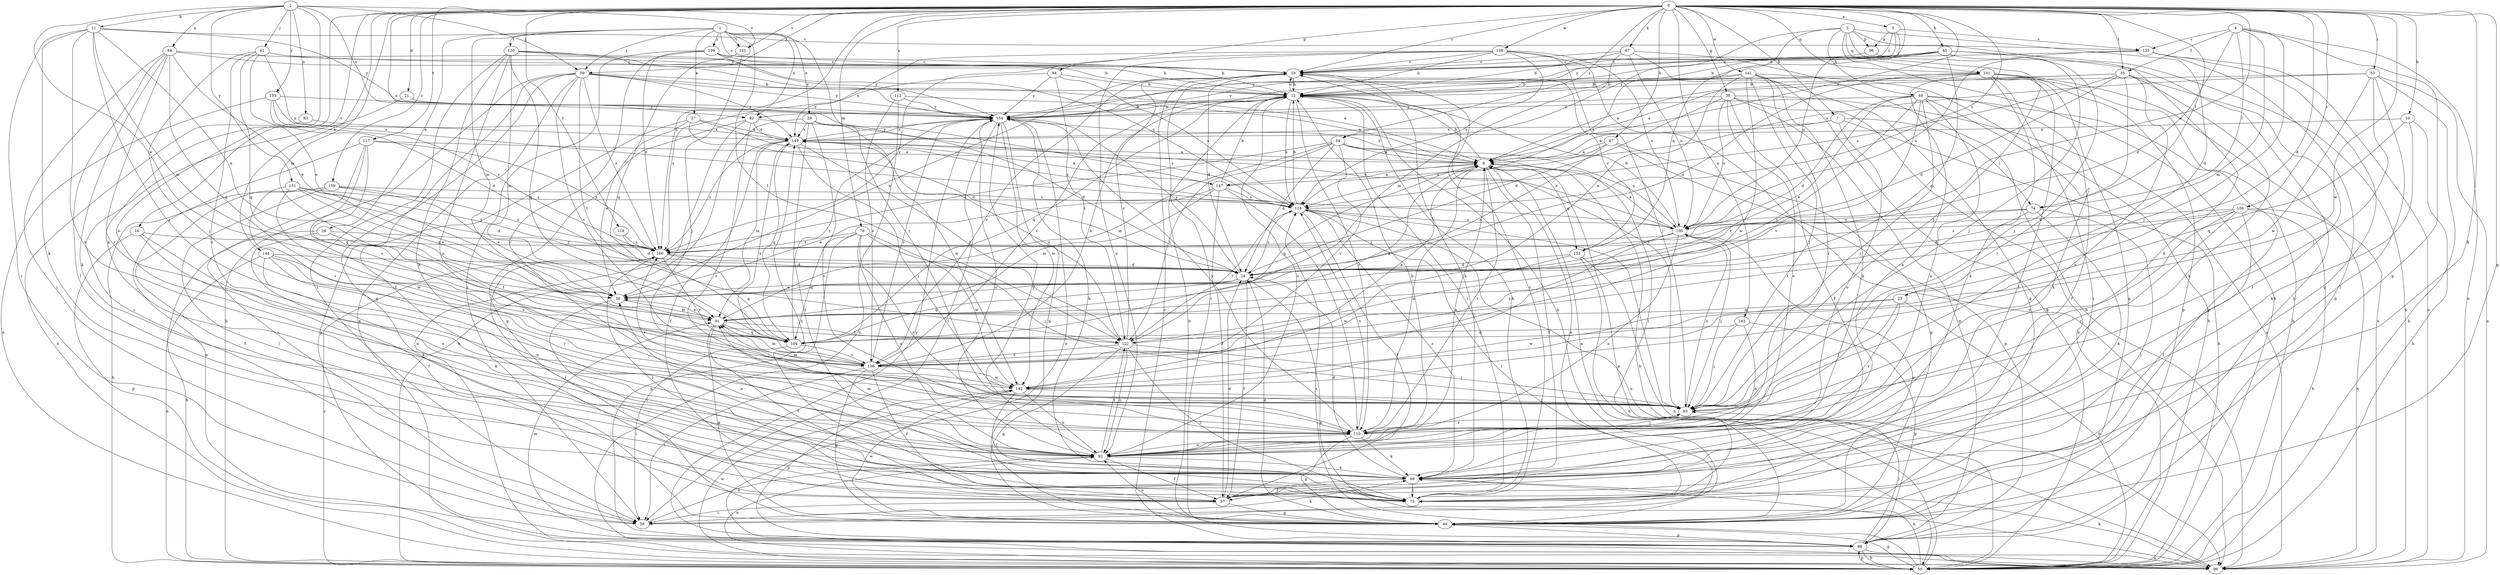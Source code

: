 strict digraph  {
0;
1;
2;
3;
4;
5;
6;
7;
10;
11;
12;
16;
18;
21;
23;
24;
26;
27;
29;
30;
35;
37;
38;
44;
45;
47;
49;
50;
53;
54;
56;
59;
61;
63;
67;
69;
74;
75;
76;
81;
82;
83;
84;
86;
92;
94;
96;
98;
101;
103;
104;
108;
109;
110;
112;
116;
117;
118;
120;
122;
130;
131;
135;
136;
138;
141;
142;
143;
144;
147;
149;
151;
153;
154;
159;
160;
0 -> 5  [label=a];
0 -> 6  [label=a];
0 -> 7  [label=b];
0 -> 10  [label=b];
0 -> 16  [label=c];
0 -> 18  [label=c];
0 -> 21  [label=d];
0 -> 23  [label=d];
0 -> 35  [label=f];
0 -> 38  [label=g];
0 -> 44  [label=g];
0 -> 45  [label=h];
0 -> 47  [label=h];
0 -> 53  [label=i];
0 -> 54  [label=i];
0 -> 59  [label=j];
0 -> 67  [label=k];
0 -> 69  [label=k];
0 -> 74  [label=l];
0 -> 76  [label=m];
0 -> 81  [label=m];
0 -> 82  [label=n];
0 -> 92  [label=o];
0 -> 94  [label=p];
0 -> 101  [label=q];
0 -> 108  [label=r];
0 -> 112  [label=s];
0 -> 116  [label=s];
0 -> 117  [label=t];
0 -> 118  [label=t];
0 -> 130  [label=u];
0 -> 131  [label=v];
0 -> 138  [label=w];
0 -> 141  [label=w];
0 -> 142  [label=w];
0 -> 143  [label=x];
0 -> 144  [label=x];
0 -> 147  [label=x];
0 -> 159  [label=z];
0 -> 160  [label=z];
1 -> 18  [label=c];
1 -> 26  [label=e];
1 -> 27  [label=e];
1 -> 29  [label=e];
1 -> 59  [label=j];
1 -> 81  [label=m];
1 -> 82  [label=n];
1 -> 109  [label=r];
1 -> 110  [label=r];
1 -> 120  [label=t];
1 -> 122  [label=t];
1 -> 131  [label=v];
2 -> 11  [label=b];
2 -> 30  [label=e];
2 -> 59  [label=j];
2 -> 61  [label=j];
2 -> 69  [label=k];
2 -> 82  [label=n];
2 -> 83  [label=n];
2 -> 84  [label=n];
2 -> 131  [label=v];
2 -> 151  [label=y];
2 -> 153  [label=y];
3 -> 23  [label=d];
3 -> 49  [label=h];
3 -> 50  [label=h];
3 -> 54  [label=i];
3 -> 63  [label=j];
3 -> 69  [label=k];
3 -> 96  [label=p];
3 -> 101  [label=q];
3 -> 103  [label=q];
4 -> 24  [label=d];
4 -> 35  [label=f];
4 -> 44  [label=g];
4 -> 63  [label=j];
4 -> 74  [label=l];
4 -> 81  [label=m];
4 -> 86  [label=n];
4 -> 135  [label=v];
5 -> 18  [label=c];
5 -> 96  [label=p];
5 -> 130  [label=u];
5 -> 135  [label=v];
5 -> 154  [label=y];
6 -> 12  [label=b];
6 -> 37  [label=f];
6 -> 50  [label=h];
6 -> 103  [label=q];
6 -> 104  [label=q];
6 -> 110  [label=r];
6 -> 147  [label=x];
6 -> 154  [label=y];
7 -> 6  [label=a];
7 -> 50  [label=h];
7 -> 74  [label=l];
7 -> 92  [label=o];
7 -> 149  [label=x];
10 -> 50  [label=h];
10 -> 69  [label=k];
10 -> 104  [label=q];
10 -> 149  [label=x];
11 -> 30  [label=e];
11 -> 56  [label=i];
11 -> 63  [label=j];
11 -> 69  [label=k];
11 -> 81  [label=m];
11 -> 92  [label=o];
11 -> 135  [label=v];
11 -> 154  [label=y];
12 -> 18  [label=c];
12 -> 75  [label=l];
12 -> 92  [label=o];
12 -> 104  [label=q];
12 -> 110  [label=r];
12 -> 116  [label=s];
12 -> 136  [label=v];
12 -> 154  [label=y];
16 -> 69  [label=k];
16 -> 92  [label=o];
16 -> 98  [label=p];
16 -> 160  [label=z];
18 -> 12  [label=b];
18 -> 24  [label=d];
18 -> 30  [label=e];
18 -> 69  [label=k];
18 -> 136  [label=v];
21 -> 56  [label=i];
21 -> 154  [label=y];
23 -> 50  [label=h];
23 -> 63  [label=j];
23 -> 81  [label=m];
23 -> 110  [label=r];
23 -> 142  [label=w];
24 -> 30  [label=e];
24 -> 37  [label=f];
24 -> 86  [label=n];
24 -> 104  [label=q];
24 -> 116  [label=s];
24 -> 154  [label=y];
26 -> 37  [label=f];
26 -> 50  [label=h];
26 -> 122  [label=t];
26 -> 160  [label=z];
27 -> 24  [label=d];
27 -> 30  [label=e];
27 -> 98  [label=p];
27 -> 130  [label=u];
27 -> 149  [label=x];
29 -> 24  [label=d];
29 -> 50  [label=h];
29 -> 75  [label=l];
29 -> 110  [label=r];
29 -> 142  [label=w];
29 -> 149  [label=x];
30 -> 75  [label=l];
30 -> 81  [label=m];
35 -> 6  [label=a];
35 -> 12  [label=b];
35 -> 24  [label=d];
35 -> 69  [label=k];
35 -> 75  [label=l];
35 -> 92  [label=o];
35 -> 110  [label=r];
35 -> 116  [label=s];
37 -> 24  [label=d];
37 -> 44  [label=g];
37 -> 56  [label=i];
38 -> 24  [label=d];
38 -> 37  [label=f];
38 -> 50  [label=h];
38 -> 86  [label=n];
38 -> 92  [label=o];
38 -> 98  [label=p];
38 -> 130  [label=u];
38 -> 154  [label=y];
44 -> 6  [label=a];
44 -> 12  [label=b];
44 -> 18  [label=c];
44 -> 24  [label=d];
44 -> 92  [label=o];
44 -> 98  [label=p];
44 -> 130  [label=u];
44 -> 142  [label=w];
45 -> 12  [label=b];
45 -> 18  [label=c];
45 -> 63  [label=j];
45 -> 81  [label=m];
45 -> 86  [label=n];
45 -> 98  [label=p];
45 -> 116  [label=s];
45 -> 154  [label=y];
47 -> 6  [label=a];
47 -> 30  [label=e];
47 -> 44  [label=g];
47 -> 98  [label=p];
47 -> 116  [label=s];
49 -> 24  [label=d];
49 -> 30  [label=e];
49 -> 37  [label=f];
49 -> 44  [label=g];
49 -> 63  [label=j];
49 -> 69  [label=k];
49 -> 92  [label=o];
49 -> 122  [label=t];
49 -> 136  [label=v];
49 -> 154  [label=y];
50 -> 6  [label=a];
50 -> 44  [label=g];
50 -> 69  [label=k];
50 -> 92  [label=o];
50 -> 98  [label=p];
50 -> 116  [label=s];
50 -> 142  [label=w];
50 -> 160  [label=z];
53 -> 6  [label=a];
53 -> 12  [label=b];
53 -> 50  [label=h];
53 -> 63  [label=j];
53 -> 75  [label=l];
53 -> 86  [label=n];
53 -> 142  [label=w];
54 -> 6  [label=a];
54 -> 24  [label=d];
54 -> 75  [label=l];
54 -> 81  [label=m];
54 -> 122  [label=t];
54 -> 130  [label=u];
54 -> 136  [label=v];
54 -> 160  [label=z];
56 -> 69  [label=k];
56 -> 92  [label=o];
59 -> 6  [label=a];
59 -> 12  [label=b];
59 -> 37  [label=f];
59 -> 44  [label=g];
59 -> 50  [label=h];
59 -> 86  [label=n];
59 -> 122  [label=t];
59 -> 136  [label=v];
59 -> 149  [label=x];
59 -> 154  [label=y];
59 -> 160  [label=z];
61 -> 12  [label=b];
61 -> 18  [label=c];
61 -> 30  [label=e];
61 -> 63  [label=j];
61 -> 104  [label=q];
61 -> 110  [label=r];
61 -> 116  [label=s];
63 -> 18  [label=c];
63 -> 110  [label=r];
63 -> 130  [label=u];
63 -> 160  [label=z];
67 -> 12  [label=b];
67 -> 18  [label=c];
67 -> 50  [label=h];
67 -> 81  [label=m];
67 -> 86  [label=n];
67 -> 130  [label=u];
69 -> 24  [label=d];
69 -> 30  [label=e];
69 -> 37  [label=f];
69 -> 75  [label=l];
69 -> 116  [label=s];
74 -> 24  [label=d];
74 -> 69  [label=k];
74 -> 75  [label=l];
74 -> 130  [label=u];
74 -> 160  [label=z];
75 -> 6  [label=a];
75 -> 12  [label=b];
75 -> 18  [label=c];
75 -> 149  [label=x];
75 -> 160  [label=z];
76 -> 63  [label=j];
76 -> 92  [label=o];
76 -> 98  [label=p];
76 -> 104  [label=q];
76 -> 110  [label=r];
76 -> 142  [label=w];
76 -> 160  [label=z];
81 -> 30  [label=e];
81 -> 37  [label=f];
81 -> 44  [label=g];
81 -> 104  [label=q];
81 -> 122  [label=t];
82 -> 44  [label=g];
82 -> 86  [label=n];
82 -> 110  [label=r];
82 -> 116  [label=s];
82 -> 149  [label=x];
83 -> 86  [label=n];
83 -> 149  [label=x];
84 -> 12  [label=b];
84 -> 18  [label=c];
84 -> 30  [label=e];
84 -> 56  [label=i];
84 -> 69  [label=k];
84 -> 75  [label=l];
84 -> 104  [label=q];
84 -> 110  [label=r];
86 -> 69  [label=k];
86 -> 154  [label=y];
92 -> 6  [label=a];
92 -> 12  [label=b];
92 -> 37  [label=f];
92 -> 69  [label=k];
92 -> 81  [label=m];
92 -> 122  [label=t];
92 -> 154  [label=y];
94 -> 12  [label=b];
94 -> 116  [label=s];
94 -> 122  [label=t];
94 -> 154  [label=y];
94 -> 160  [label=z];
96 -> 18  [label=c];
96 -> 63  [label=j];
98 -> 12  [label=b];
98 -> 18  [label=c];
98 -> 50  [label=h];
98 -> 63  [label=j];
98 -> 81  [label=m];
98 -> 86  [label=n];
98 -> 154  [label=y];
101 -> 6  [label=a];
101 -> 12  [label=b];
101 -> 24  [label=d];
101 -> 44  [label=g];
101 -> 50  [label=h];
101 -> 56  [label=i];
101 -> 69  [label=k];
101 -> 75  [label=l];
101 -> 86  [label=n];
101 -> 92  [label=o];
101 -> 98  [label=p];
103 -> 18  [label=c];
103 -> 24  [label=d];
103 -> 50  [label=h];
103 -> 86  [label=n];
103 -> 142  [label=w];
104 -> 56  [label=i];
104 -> 136  [label=v];
104 -> 154  [label=y];
108 -> 37  [label=f];
108 -> 50  [label=h];
108 -> 63  [label=j];
108 -> 86  [label=n];
108 -> 110  [label=r];
108 -> 122  [label=t];
108 -> 130  [label=u];
108 -> 160  [label=z];
109 -> 12  [label=b];
109 -> 18  [label=c];
109 -> 56  [label=i];
109 -> 110  [label=r];
109 -> 154  [label=y];
109 -> 160  [label=z];
110 -> 6  [label=a];
110 -> 44  [label=g];
110 -> 63  [label=j];
110 -> 69  [label=k];
110 -> 92  [label=o];
110 -> 116  [label=s];
110 -> 154  [label=y];
112 -> 6  [label=a];
112 -> 86  [label=n];
112 -> 136  [label=v];
112 -> 154  [label=y];
116 -> 12  [label=b];
116 -> 37  [label=f];
116 -> 56  [label=i];
116 -> 63  [label=j];
116 -> 86  [label=n];
116 -> 122  [label=t];
116 -> 130  [label=u];
117 -> 6  [label=a];
117 -> 56  [label=i];
117 -> 86  [label=n];
117 -> 104  [label=q];
117 -> 136  [label=v];
117 -> 160  [label=z];
118 -> 24  [label=d];
118 -> 160  [label=z];
120 -> 18  [label=c];
120 -> 56  [label=i];
120 -> 69  [label=k];
120 -> 81  [label=m];
120 -> 92  [label=o];
120 -> 104  [label=q];
120 -> 116  [label=s];
120 -> 154  [label=y];
122 -> 6  [label=a];
122 -> 18  [label=c];
122 -> 44  [label=g];
122 -> 63  [label=j];
122 -> 75  [label=l];
122 -> 92  [label=o];
122 -> 136  [label=v];
122 -> 149  [label=x];
130 -> 6  [label=a];
130 -> 12  [label=b];
130 -> 63  [label=j];
130 -> 92  [label=o];
130 -> 136  [label=v];
130 -> 160  [label=z];
131 -> 63  [label=j];
131 -> 104  [label=q];
135 -> 18  [label=c];
135 -> 44  [label=g];
135 -> 86  [label=n];
135 -> 98  [label=p];
135 -> 130  [label=u];
136 -> 6  [label=a];
136 -> 12  [label=b];
136 -> 37  [label=f];
136 -> 44  [label=g];
136 -> 56  [label=i];
136 -> 81  [label=m];
136 -> 142  [label=w];
136 -> 149  [label=x];
136 -> 154  [label=y];
138 -> 12  [label=b];
138 -> 18  [label=c];
138 -> 63  [label=j];
138 -> 86  [label=n];
138 -> 92  [label=o];
138 -> 116  [label=s];
138 -> 130  [label=u];
138 -> 149  [label=x];
138 -> 160  [label=z];
141 -> 12  [label=b];
141 -> 30  [label=e];
141 -> 44  [label=g];
141 -> 50  [label=h];
141 -> 63  [label=j];
141 -> 69  [label=k];
141 -> 110  [label=r];
141 -> 142  [label=w];
141 -> 154  [label=y];
142 -> 63  [label=j];
142 -> 75  [label=l];
142 -> 81  [label=m];
142 -> 92  [label=o];
142 -> 98  [label=p];
143 -> 63  [label=j];
143 -> 92  [label=o];
143 -> 98  [label=p];
143 -> 104  [label=q];
144 -> 24  [label=d];
144 -> 50  [label=h];
144 -> 69  [label=k];
144 -> 92  [label=o];
144 -> 110  [label=r];
144 -> 136  [label=v];
147 -> 6  [label=a];
147 -> 12  [label=b];
147 -> 30  [label=e];
147 -> 37  [label=f];
147 -> 81  [label=m];
147 -> 110  [label=r];
147 -> 116  [label=s];
147 -> 149  [label=x];
149 -> 6  [label=a];
149 -> 37  [label=f];
149 -> 63  [label=j];
149 -> 81  [label=m];
149 -> 104  [label=q];
149 -> 122  [label=t];
149 -> 130  [label=u];
149 -> 154  [label=y];
149 -> 160  [label=z];
151 -> 24  [label=d];
151 -> 30  [label=e];
151 -> 116  [label=s];
151 -> 136  [label=v];
151 -> 142  [label=w];
151 -> 160  [label=z];
153 -> 24  [label=d];
153 -> 86  [label=n];
153 -> 149  [label=x];
153 -> 154  [label=y];
153 -> 160  [label=z];
154 -> 12  [label=b];
154 -> 44  [label=g];
154 -> 56  [label=i];
154 -> 69  [label=k];
154 -> 92  [label=o];
154 -> 142  [label=w];
154 -> 149  [label=x];
159 -> 30  [label=e];
159 -> 37  [label=f];
159 -> 50  [label=h];
159 -> 75  [label=l];
159 -> 116  [label=s];
159 -> 160  [label=z];
160 -> 24  [label=d];
160 -> 75  [label=l];
160 -> 104  [label=q];
160 -> 136  [label=v];
}
